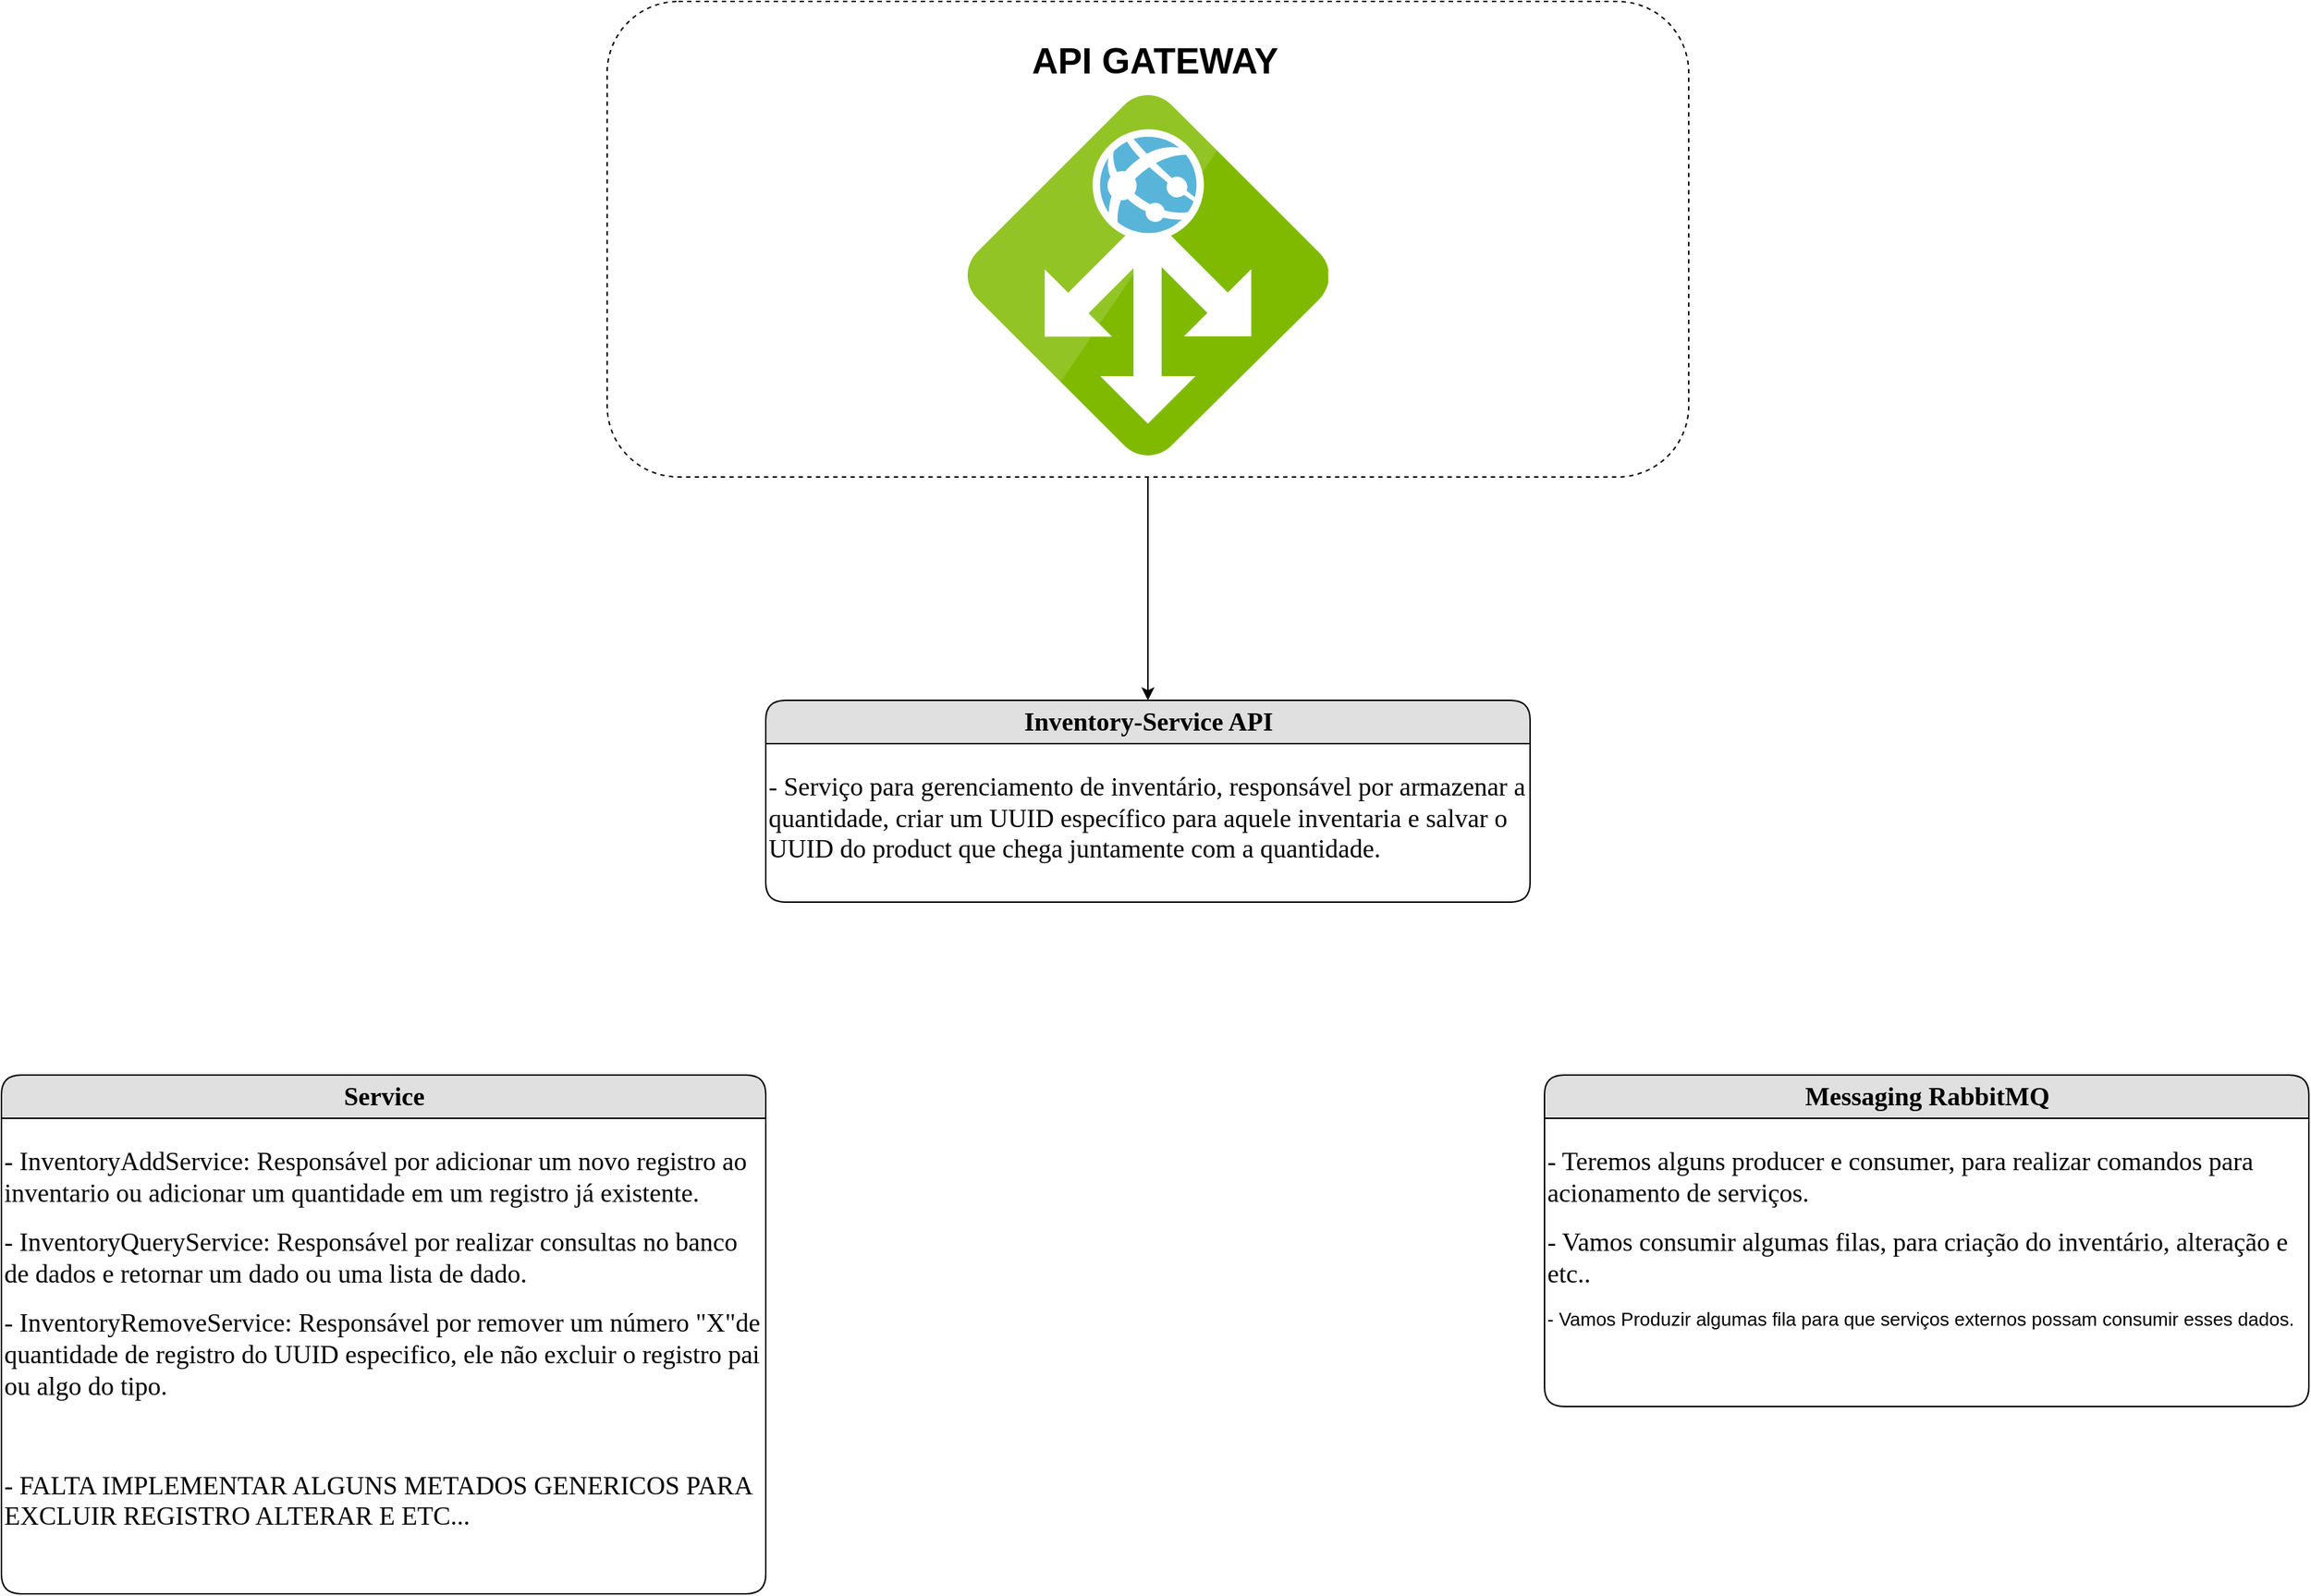 <mxfile version="24.8.6">
  <diagram name="Página-1" id="Mv9n8s_G5HuuxUkklbK2">
    <mxGraphModel dx="2300" dy="2101" grid="1" gridSize="10" guides="1" tooltips="1" connect="1" arrows="1" fold="1" page="1" pageScale="1" pageWidth="827" pageHeight="1169" math="0" shadow="0">
      <root>
        <mxCell id="0" />
        <mxCell id="1" parent="0" />
        <mxCell id="X8Dk6EMXcsvOw9hCclZu-9" style="edgeStyle=orthogonalEdgeStyle;rounded=0;orthogonalLoop=1;jettySize=auto;html=1;exitX=0.5;exitY=1;exitDx=0;exitDy=0;entryX=0.5;entryY=0;entryDx=0;entryDy=0;" edge="1" parent="1" source="X8Dk6EMXcsvOw9hCclZu-4" target="X8Dk6EMXcsvOw9hCclZu-7">
          <mxGeometry relative="1" as="geometry" />
        </mxCell>
        <mxCell id="X8Dk6EMXcsvOw9hCclZu-4" value="" style="rounded=1;whiteSpace=wrap;html=1;dashed=1;" vertex="1" parent="1">
          <mxGeometry x="490" y="-745" width="750" height="330" as="geometry" />
        </mxCell>
        <mxCell id="X8Dk6EMXcsvOw9hCclZu-5" value="" style="image;sketch=0;aspect=fixed;html=1;points=[];align=center;fontSize=12;image=img/lib/mscae/Application_Gateway.svg;" vertex="1" parent="1">
          <mxGeometry x="740" y="-680" width="250" height="250" as="geometry" />
        </mxCell>
        <mxCell id="X8Dk6EMXcsvOw9hCclZu-6" value="API GATEWAY" style="text;html=1;align=center;verticalAlign=middle;whiteSpace=wrap;rounded=0;fontStyle=1;fontSize=25;" vertex="1" parent="1">
          <mxGeometry x="680" y="-730" width="380" height="50" as="geometry" />
        </mxCell>
        <mxCell id="X8Dk6EMXcsvOw9hCclZu-7" value="&lt;b&gt;&lt;font style=&quot;font-size: 18px;&quot;&gt;Inventory-Service API&lt;/font&gt;&lt;/b&gt;" style="swimlane;html=1;fontStyle=0;childLayout=stackLayout;horizontal=1;startSize=30;fillColor=#e0e0e0;horizontalStack=0;resizeParent=1;resizeLast=0;collapsible=1;marginBottom=0;swimlaneFillColor=#ffffff;align=center;rounded=1;shadow=0;comic=0;labelBackgroundColor=none;strokeWidth=1;fontFamily=Verdana;fontSize=14;" vertex="1" parent="1">
          <mxGeometry x="600" y="-260" width="530" height="140" as="geometry">
            <mxRectangle x="160" y="74" width="90" height="30" as="alternateBounds" />
          </mxGeometry>
        </mxCell>
        <mxCell id="X8Dk6EMXcsvOw9hCclZu-8" value="&lt;p style=&quot;&quot;&gt;&lt;font face=&quot;Times New Roman&quot;&gt;&lt;span style=&quot;font-size: 18px;&quot;&gt;- Serviço para gerenciamento de inventário, responsável por armazenar a quantidade, criar um UUID específico para aquele inventaria e salvar o UUID do product que chega juntamente com a quantidade.&lt;/span&gt;&lt;/font&gt;&lt;/p&gt;" style="text;html=1;whiteSpace=wrap;overflow=hidden;rounded=0;fontSize=13;align=left;" vertex="1" parent="X8Dk6EMXcsvOw9hCclZu-7">
          <mxGeometry y="30" width="530" height="110" as="geometry" />
        </mxCell>
        <mxCell id="X8Dk6EMXcsvOw9hCclZu-10" value="&lt;b&gt;&lt;font style=&quot;font-size: 18px;&quot;&gt;Service&lt;/font&gt;&lt;/b&gt;" style="swimlane;html=1;fontStyle=0;childLayout=stackLayout;horizontal=1;startSize=30;fillColor=#e0e0e0;horizontalStack=0;resizeParent=1;resizeLast=0;collapsible=1;marginBottom=0;swimlaneFillColor=#ffffff;align=center;rounded=1;shadow=0;comic=0;labelBackgroundColor=none;strokeWidth=1;fontFamily=Verdana;fontSize=14;" vertex="1" parent="1">
          <mxGeometry x="70" width="530" height="360" as="geometry">
            <mxRectangle x="160" y="74" width="90" height="30" as="alternateBounds" />
          </mxGeometry>
        </mxCell>
        <mxCell id="X8Dk6EMXcsvOw9hCclZu-11" value="&lt;p style=&quot;&quot;&gt;&lt;font face=&quot;Times New Roman&quot;&gt;&lt;span style=&quot;font-size: 18px;&quot;&gt;-&amp;nbsp;&lt;/span&gt;&lt;/font&gt;&lt;span style=&quot;background-color: initial; font-size: 18px;&quot;&gt;&lt;font face=&quot;Times New Roman&quot;&gt;InventoryAddService: Responsável por adicionar um novo registro ao inventario ou adicionar um quantidade em um registro já existente.&lt;/font&gt;&lt;/span&gt;&lt;/p&gt;&lt;p style=&quot;&quot;&gt;&lt;span style=&quot;background-color: initial; font-size: 18px;&quot;&gt;&lt;font face=&quot;Times New Roman&quot;&gt;-&amp;nbsp;&lt;/font&gt;&lt;/span&gt;&lt;span style=&quot;background-color: initial; font-size: 18px;&quot;&gt;&lt;font face=&quot;Times New Roman&quot;&gt;InventoryQueryService: Responsável por realizar consultas no banco de dados e retornar um dado ou uma lista de dado.&lt;/font&gt;&lt;/span&gt;&lt;/p&gt;&lt;p style=&quot;&quot;&gt;&lt;font face=&quot;Times New Roman&quot;&gt;&lt;span style=&quot;font-size: 18px;&quot;&gt;-&amp;nbsp;&lt;/span&gt;&lt;/font&gt;&lt;span style=&quot;background-color: initial; font-size: 18px;&quot;&gt;&lt;font face=&quot;Times New Roman&quot;&gt;InventoryRemoveService: Responsável por remover um número &quot;X&quot;de quantidade de registro do UUID especifico, ele não excluir o registro pai ou algo do tipo.&lt;/font&gt;&lt;/span&gt;&lt;/p&gt;&lt;p style=&quot;&quot;&gt;&lt;span style=&quot;background-color: initial; font-size: 18px;&quot;&gt;&lt;font face=&quot;Times New Roman&quot;&gt;&lt;br&gt;&lt;/font&gt;&lt;/span&gt;&lt;/p&gt;&lt;p style=&quot;&quot;&gt;&lt;span style=&quot;background-color: initial; font-size: 18px;&quot;&gt;&lt;font face=&quot;Times New Roman&quot;&gt;- FALTA IMPLEMENTAR ALGUNS METADOS GENERICOS PARA EXCLUIR REGISTRO ALTERAR E ETC...&lt;/font&gt;&lt;/span&gt;&lt;/p&gt;" style="text;html=1;whiteSpace=wrap;overflow=hidden;rounded=0;fontSize=13;align=left;" vertex="1" parent="X8Dk6EMXcsvOw9hCclZu-10">
          <mxGeometry y="30" width="530" height="320" as="geometry" />
        </mxCell>
        <mxCell id="X8Dk6EMXcsvOw9hCclZu-12" value="&lt;font style=&quot;&quot;&gt;&lt;span style=&quot;font-size: 18px;&quot;&gt;&lt;b&gt;Messaging RabbitMQ&lt;/b&gt;&lt;/span&gt;&lt;/font&gt;" style="swimlane;html=1;fontStyle=0;childLayout=stackLayout;horizontal=1;startSize=30;fillColor=#e0e0e0;horizontalStack=0;resizeParent=1;resizeLast=0;collapsible=1;marginBottom=0;swimlaneFillColor=#ffffff;align=center;rounded=1;shadow=0;comic=0;labelBackgroundColor=none;strokeWidth=1;fontFamily=Verdana;fontSize=14;" vertex="1" parent="1">
          <mxGeometry x="1140" width="530" height="230" as="geometry">
            <mxRectangle x="160" y="74" width="90" height="30" as="alternateBounds" />
          </mxGeometry>
        </mxCell>
        <mxCell id="X8Dk6EMXcsvOw9hCclZu-13" value="&lt;p style=&quot;&quot;&gt;&lt;font face=&quot;Times New Roman&quot;&gt;&lt;span style=&quot;font-size: 18px;&quot;&gt;- Teremos alguns producer e consumer, para realizar comandos para acionamento de serviços.&lt;/span&gt;&lt;/font&gt;&lt;/p&gt;&lt;p style=&quot;&quot;&gt;&lt;font face=&quot;Times New Roman&quot;&gt;&lt;span style=&quot;font-size: 18px;&quot;&gt;- Vamos consumir algumas filas, para criação do inventário, alteração e etc..&amp;nbsp;&lt;/span&gt;&lt;/font&gt;&lt;/p&gt;&lt;p style=&quot;&quot;&gt;- Vamos Produzir algumas fila para que serviços externos possam consumir esses dados.&lt;/p&gt;&lt;p style=&quot;&quot;&gt;&lt;font face=&quot;Times New Roman&quot;&gt;&lt;span style=&quot;font-size: 18px;&quot;&gt;&amp;nbsp;&lt;/span&gt;&lt;/font&gt;&lt;/p&gt;" style="text;html=1;whiteSpace=wrap;overflow=hidden;rounded=0;fontSize=13;align=left;" vertex="1" parent="X8Dk6EMXcsvOw9hCclZu-12">
          <mxGeometry y="30" width="530" height="200" as="geometry" />
        </mxCell>
      </root>
    </mxGraphModel>
  </diagram>
</mxfile>
